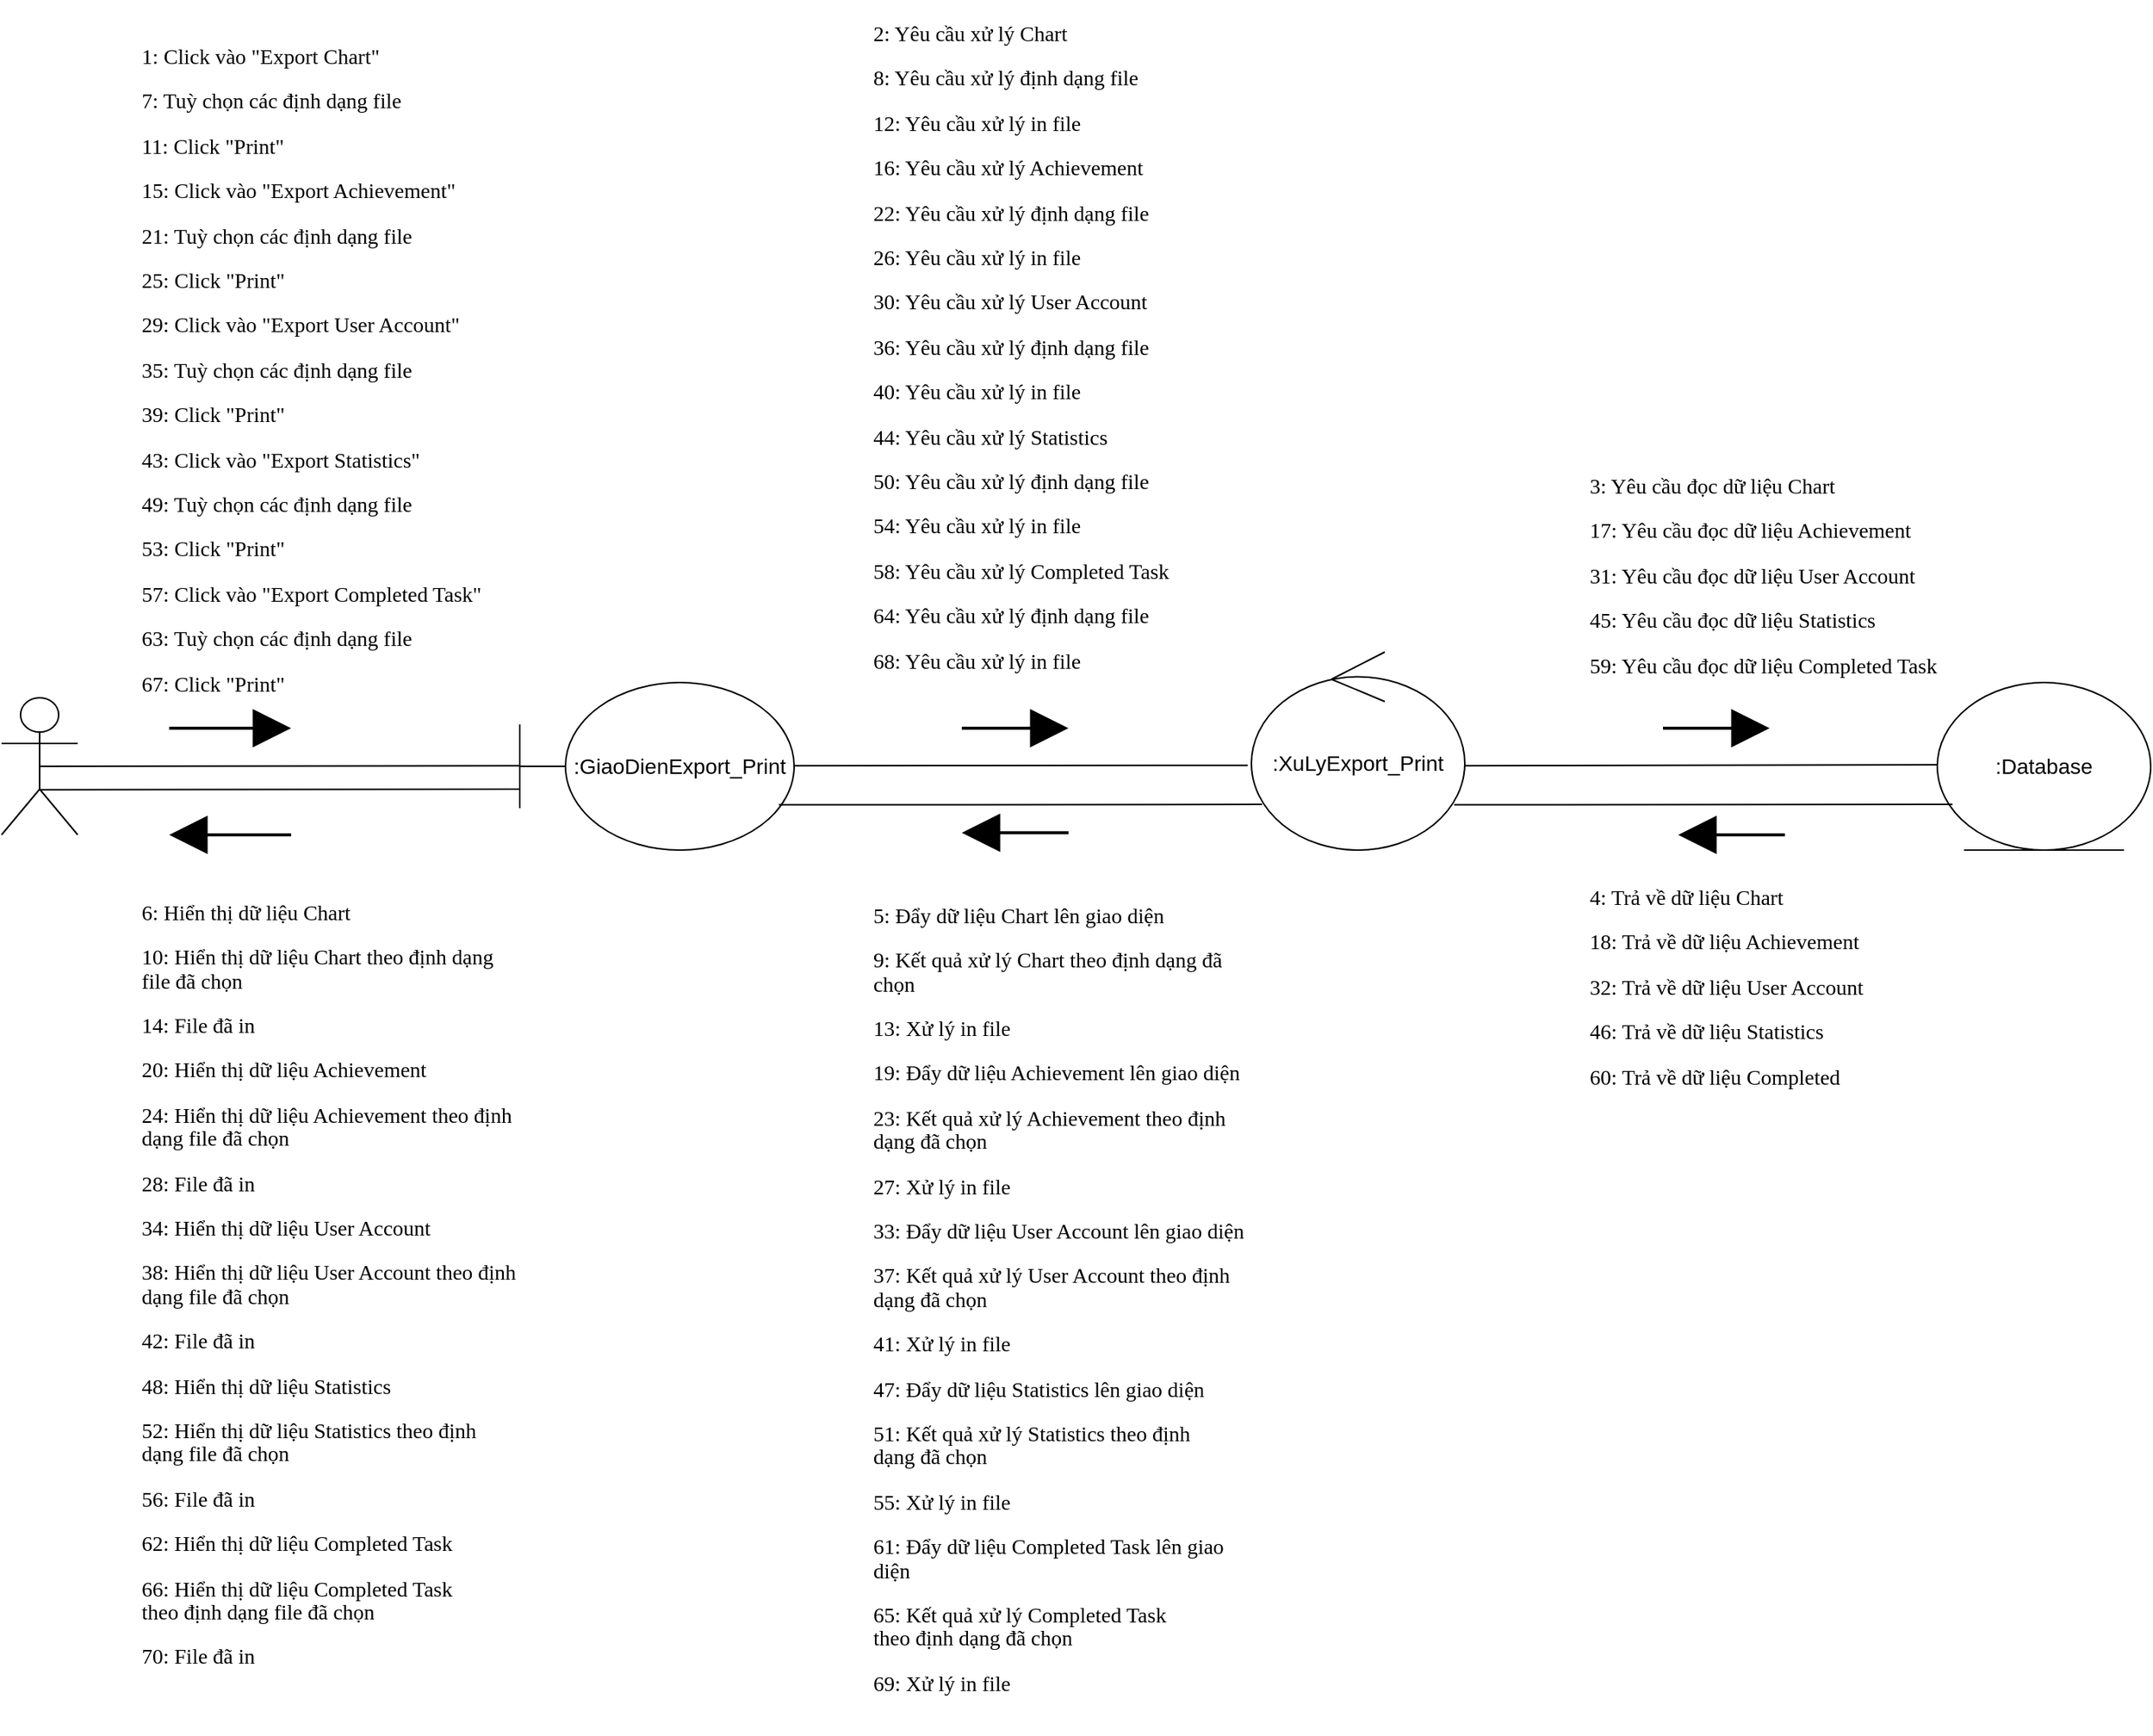 <mxfile version="13.9.7" type="device"><diagram id="b82yhg4JgxP-x9aRnSmY" name="Page-1"><mxGraphModel dx="1488" dy="1677" grid="1" gridSize="10" guides="1" tooltips="1" connect="1" arrows="1" fold="1" page="1" pageScale="1" pageWidth="827" pageHeight="1169" math="0" shadow="0"><root><mxCell id="0"/><mxCell id="1" parent="0"/><mxCell id="NfLbS12hI2QOXkjNcfR5-2" value=":Database" style="ellipse;shape=umlEntity;whiteSpace=wrap;html=1;fontSize=14;" parent="1" vertex="1"><mxGeometry x="1180" y="130" width="140" height="110" as="geometry"/></mxCell><mxCell id="NfLbS12hI2QOXkjNcfR5-3" value=":XuLyExport_Print" style="ellipse;shape=umlControl;whiteSpace=wrap;html=1;fontSize=14;" parent="1" vertex="1"><mxGeometry x="730" y="110" width="140" height="130" as="geometry"/></mxCell><mxCell id="NfLbS12hI2QOXkjNcfR5-1" value=":GiaoDienExport_Print" style="shape=umlBoundary;whiteSpace=wrap;html=1;fontSize=14;" parent="1" vertex="1"><mxGeometry x="250" y="130" width="180" height="110" as="geometry"/></mxCell><mxCell id="s1aiCI8nPCor3gkZfsjO-1" value="" style="shape=umlActor;verticalLabelPosition=bottom;verticalAlign=top;html=1;outlineConnect=0;fontSize=14;" vertex="1" parent="1"><mxGeometry x="-90" y="140" width="50" height="90" as="geometry"/></mxCell><mxCell id="s1aiCI8nPCor3gkZfsjO-21" value="" style="endArrow=none;html=1;fontSize=14;exitX=0.5;exitY=0.5;exitDx=0;exitDy=0;exitPerimeter=0;" edge="1" parent="1" source="s1aiCI8nPCor3gkZfsjO-1"><mxGeometry width="50" height="50" relative="1" as="geometry"><mxPoint x="170" y="184.33" as="sourcePoint"/><mxPoint x="250" y="184.66" as="targetPoint"/></mxGeometry></mxCell><mxCell id="s1aiCI8nPCor3gkZfsjO-23" value="" style="endArrow=none;html=1;fontSize=14;exitX=0.5;exitY=0.5;exitDx=0;exitDy=0;exitPerimeter=0;entryX=-0.017;entryY=0.572;entryDx=0;entryDy=0;entryPerimeter=0;" edge="1" parent="1" target="NfLbS12hI2QOXkjNcfR5-3"><mxGeometry width="50" height="50" relative="1" as="geometry"><mxPoint x="430" y="184.67" as="sourcePoint"/><mxPoint x="615" y="184.33" as="targetPoint"/></mxGeometry></mxCell><mxCell id="s1aiCI8nPCor3gkZfsjO-27" value="" style="html=1;verticalAlign=bottom;endArrow=block;strokeWidth=2;fontSize=14;endFill=1;targetPerimeterSpacing=0;endSize=20;startSize=6;" edge="1" parent="1"><mxGeometry y="30" width="80" relative="1" as="geometry"><mxPoint x="20" y="160" as="sourcePoint"/><mxPoint x="100" y="160" as="targetPoint"/><mxPoint x="-1" as="offset"/></mxGeometry></mxCell><mxCell id="s1aiCI8nPCor3gkZfsjO-28" value="" style="html=1;verticalAlign=bottom;endArrow=block;strokeWidth=2;fontSize=14;endFill=1;targetPerimeterSpacing=0;endSize=20;startSize=6;" edge="1" parent="1"><mxGeometry y="30" width="80" relative="1" as="geometry"><mxPoint x="540" y="160" as="sourcePoint"/><mxPoint x="610" y="160" as="targetPoint"/><mxPoint x="-1" as="offset"/></mxGeometry></mxCell><mxCell id="s1aiCI8nPCor3gkZfsjO-29" value="" style="endArrow=none;html=1;fontSize=14;exitX=0.5;exitY=0.5;exitDx=0;exitDy=0;exitPerimeter=0;" edge="1" parent="1"><mxGeometry width="50" height="50" relative="1" as="geometry"><mxPoint x="870" y="184.64" as="sourcePoint"/><mxPoint x="1180" y="184" as="targetPoint"/></mxGeometry></mxCell><mxCell id="s1aiCI8nPCor3gkZfsjO-30" value="" style="html=1;verticalAlign=bottom;endArrow=block;strokeWidth=2;fontSize=14;endFill=1;targetPerimeterSpacing=0;endSize=20;startSize=6;" edge="1" parent="1"><mxGeometry y="30" width="80" relative="1" as="geometry"><mxPoint x="1000" y="160" as="sourcePoint"/><mxPoint x="1070" y="160" as="targetPoint"/><mxPoint x="-1" as="offset"/></mxGeometry></mxCell><mxCell id="s1aiCI8nPCor3gkZfsjO-34" value="&lt;p style=&quot;line-height: 110%&quot;&gt;1: Click vào &quot;Export Chart&quot;&lt;br&gt;&lt;/p&gt;&lt;p style=&quot;line-height: 110%&quot;&gt;7: Tuỳ chọn các&amp;nbsp;định dạng file&lt;/p&gt;&lt;p style=&quot;line-height: 110%&quot;&gt;11: Click &quot;Print&quot;&lt;/p&gt;&lt;p style=&quot;line-height: 110%&quot;&gt;15: Click vào &quot;Export Achievement&quot;&lt;/p&gt;&lt;p style=&quot;line-height: 110%&quot;&gt;21: Tuỳ chọn các&amp;nbsp;định dạng file&lt;/p&gt;&lt;p style=&quot;line-height: 110%&quot;&gt;25: Click &quot;Print&quot;&lt;/p&gt;&lt;p style=&quot;line-height: 15.4px&quot;&gt;29: Click vào &quot;Export User Account&quot;&lt;/p&gt;&lt;p style=&quot;line-height: 15.4px&quot;&gt;35: Tuỳ chọn các&amp;nbsp;định dạng file&lt;/p&gt;&lt;p style=&quot;line-height: 110%&quot;&gt;39: Click &quot;Print&quot;&lt;br&gt;&lt;/p&gt;&lt;p style=&quot;line-height: 15.4px&quot;&gt;43: Click vào &quot;Export Statistics&quot;&lt;/p&gt;&lt;p style=&quot;line-height: 15.4px&quot;&gt;49: Tuỳ chọn các&amp;nbsp;định dạng file&lt;/p&gt;&lt;p style=&quot;line-height: 110%&quot;&gt;53: Click &quot;Print&quot;&lt;br&gt;&lt;/p&gt;&lt;p style=&quot;line-height: 15.4px&quot;&gt;57: Click vào &quot;Export Completed Task&quot;&lt;/p&gt;&lt;p style=&quot;line-height: 15.4px&quot;&gt;63: Tuỳ chọn các&amp;nbsp;định dạng file&lt;/p&gt;&lt;p style=&quot;line-height: 110%&quot;&gt;67: Click &quot;Print&quot;&lt;br&gt;&lt;/p&gt;" style="text;html=1;strokeColor=none;fillColor=none;align=left;verticalAlign=middle;whiteSpace=wrap;rounded=0;fontFamily=Verdana;fontSize=14;" vertex="1" parent="1"><mxGeometry y="-290" width="280" height="430" as="geometry"/></mxCell><mxCell id="s1aiCI8nPCor3gkZfsjO-35" value="&lt;p style=&quot;line-height: 110%&quot;&gt;2: Yêu cầu xử lý Chart&lt;/p&gt;&lt;p style=&quot;line-height: 15.4px&quot;&gt;8: Yêu cầu xử lý&amp;nbsp;định dạng file&lt;/p&gt;&lt;p style=&quot;line-height: 15.4px&quot;&gt;12: Yêu cầu xử lý in file&lt;/p&gt;&lt;p style=&quot;line-height: 15.4px&quot;&gt;16: Yêu cầu xử lý Achievement&lt;br&gt;&lt;/p&gt;&lt;p style=&quot;line-height: 15.4px&quot;&gt;22: Yêu cầu xử lý&amp;nbsp;định dạng file&lt;br&gt;&lt;/p&gt;&lt;p style=&quot;line-height: 15.4px&quot;&gt;26: Yêu cầu xử lý in file&lt;br&gt;&lt;/p&gt;&lt;p style=&quot;line-height: 15.4px&quot;&gt;30: Yêu cầu xử lý User Account&lt;br&gt;&lt;/p&gt;&lt;p style=&quot;line-height: 15.4px&quot;&gt;36: Yêu cầu xử lý&amp;nbsp;định dạng file&lt;br&gt;&lt;/p&gt;&lt;p style=&quot;line-height: 15.4px&quot;&gt;40: Yêu cầu xử lý in file&lt;br&gt;&lt;/p&gt;&lt;p style=&quot;line-height: 15.4px&quot;&gt;44: Yêu cầu xử lý Statistics&lt;br&gt;&lt;/p&gt;&lt;p style=&quot;line-height: 15.4px&quot;&gt;50: Yêu cầu xử lý&amp;nbsp;định dạng file&lt;br&gt;&lt;/p&gt;&lt;p style=&quot;line-height: 15.4px&quot;&gt;54: Yêu cầu xử lý in file&lt;br&gt;&lt;/p&gt;&lt;p style=&quot;line-height: 15.4px&quot;&gt;58: Yêu cầu xử lý Completed Task&lt;br&gt;&lt;/p&gt;&lt;p style=&quot;line-height: 15.4px&quot;&gt;64: Yêu cầu xử lý&amp;nbsp;định dạng file&lt;br&gt;&lt;/p&gt;&lt;p style=&quot;line-height: 15.4px&quot;&gt;68: Yêu cầu xử lý in file&lt;br&gt;&lt;/p&gt;" style="text;html=1;strokeColor=none;fillColor=none;align=left;verticalAlign=middle;whiteSpace=wrap;rounded=0;fontFamily=Verdana;fontSize=14;" vertex="1" parent="1"><mxGeometry x="480" y="-310" width="250" height="440" as="geometry"/></mxCell><mxCell id="s1aiCI8nPCor3gkZfsjO-36" value="&lt;p style=&quot;line-height: 110%&quot;&gt;3: Yêu cầu&amp;nbsp;đọc dữ liệu Chart&lt;/p&gt;&lt;p style=&quot;line-height: 110%&quot;&gt;17: Yêu cầu&amp;nbsp;đọc dữ liệu Achievement&lt;/p&gt;&lt;p style=&quot;line-height: 110%&quot;&gt;31: Yêu cầu&amp;nbsp;đọc dữ liệu User Account&lt;/p&gt;&lt;p style=&quot;line-height: 110%&quot;&gt;45: Yêu cầu&amp;nbsp;đọc dữ liệu Statistics&lt;/p&gt;&lt;p style=&quot;line-height: 110%&quot;&gt;59: Yêu cầu&amp;nbsp;đọc dữ liệu Completed Task&lt;/p&gt;" style="text;html=1;strokeColor=none;fillColor=none;align=left;verticalAlign=middle;whiteSpace=wrap;rounded=0;fontFamily=Verdana;fontSize=14;" vertex="1" parent="1"><mxGeometry x="950" y="-10" width="290" height="140" as="geometry"/></mxCell><mxCell id="s1aiCI8nPCor3gkZfsjO-37" value="&lt;p style=&quot;line-height: 110%&quot;&gt;4: Trả về dữ liệu Chart&lt;/p&gt;&lt;p style=&quot;line-height: 110%&quot;&gt;18: Trả về dữ liệu Achievement&lt;br&gt;&lt;/p&gt;&lt;p style=&quot;line-height: 110%&quot;&gt;32: Trả về dữ liệu User Account&lt;br&gt;&lt;/p&gt;&lt;p style=&quot;line-height: 110%&quot;&gt;46: Trả về dữ liệu Statistics&lt;/p&gt;&lt;p style=&quot;line-height: 110%&quot;&gt;60: Trả về dữ liệu Completed&lt;br&gt;&lt;/p&gt;" style="text;html=1;strokeColor=none;fillColor=none;align=left;verticalAlign=middle;whiteSpace=wrap;rounded=0;fontFamily=Verdana;fontSize=14;" vertex="1" parent="1"><mxGeometry x="950" y="260" width="230" height="140" as="geometry"/></mxCell><mxCell id="s1aiCI8nPCor3gkZfsjO-38" value="" style="html=1;verticalAlign=bottom;endArrow=block;strokeWidth=2;fontSize=14;endFill=1;targetPerimeterSpacing=0;endSize=20;startSize=6;" edge="1" parent="1"><mxGeometry y="30" width="80" relative="1" as="geometry"><mxPoint x="1080" y="230" as="sourcePoint"/><mxPoint x="1010" y="230" as="targetPoint"/><mxPoint x="-1" as="offset"/></mxGeometry></mxCell><mxCell id="s1aiCI8nPCor3gkZfsjO-39" value="&lt;p style=&quot;line-height: 110%&quot;&gt;5:&amp;nbsp;Đẩy dữ liệu Chart lên giao diện&lt;/p&gt;&lt;p style=&quot;line-height: 110%&quot;&gt;9: Kết quả xử lý Chart theo&amp;nbsp;định dạng&amp;nbsp;đã chọn&lt;/p&gt;&lt;p style=&quot;line-height: 110%&quot;&gt;13: Xử lý in file&lt;/p&gt;&lt;p style=&quot;line-height: 15.4px&quot;&gt;19:&amp;nbsp;Đẩy dữ liệu Achievement lên giao diện&lt;/p&gt;&lt;p style=&quot;line-height: 15.4px&quot;&gt;23: Kết quả xử lý Achievement theo&amp;nbsp;định dạng&amp;nbsp;đã chọn&lt;/p&gt;&lt;p style=&quot;line-height: 15.4px&quot;&gt;27: Xử lý in file&lt;/p&gt;&lt;p style=&quot;line-height: 15.4px&quot;&gt;33:&amp;nbsp;Đẩy dữ liệu User Account lên giao diện&lt;/p&gt;&lt;p style=&quot;line-height: 15.4px&quot;&gt;37: Kết quả xử lý User Account theo&amp;nbsp;định dạng&amp;nbsp;đã chọn&lt;/p&gt;&lt;p style=&quot;line-height: 15.4px&quot;&gt;41: Xử lý in file&lt;/p&gt;&lt;p style=&quot;line-height: 15.4px&quot;&gt;47:&amp;nbsp;Đẩy dữ liệu Statistics lên giao diện&lt;/p&gt;&lt;p style=&quot;line-height: 15.4px&quot;&gt;51: Kết quả xử lý Statistics theo&amp;nbsp;định dạng&amp;nbsp;đã chọn&lt;/p&gt;&lt;p style=&quot;line-height: 15.4px&quot;&gt;55: Xử lý in file&lt;/p&gt;&lt;p style=&quot;line-height: 15.4px&quot;&gt;61:&amp;nbsp;Đẩy dữ liệu Completed Task lên giao diện&lt;/p&gt;&lt;p style=&quot;line-height: 15.4px&quot;&gt;65: Kết quả xử lý Completed Task theo&amp;nbsp;định dạng&amp;nbsp;đã chọn&lt;/p&gt;&lt;p style=&quot;line-height: 15.4px&quot;&gt;69: Xử lý in file&lt;/p&gt;" style="text;html=1;strokeColor=none;fillColor=none;align=left;verticalAlign=middle;whiteSpace=wrap;rounded=0;fontFamily=Verdana;fontSize=14;" vertex="1" parent="1"><mxGeometry x="480" y="250" width="250" height="570" as="geometry"/></mxCell><mxCell id="s1aiCI8nPCor3gkZfsjO-40" value="" style="html=1;verticalAlign=bottom;endArrow=block;strokeWidth=2;fontSize=14;endFill=1;targetPerimeterSpacing=0;endSize=20;startSize=6;" edge="1" parent="1"><mxGeometry y="30" width="80" relative="1" as="geometry"><mxPoint x="610" y="228.67" as="sourcePoint"/><mxPoint x="540" y="228.67" as="targetPoint"/><mxPoint x="-1" as="offset"/></mxGeometry></mxCell><mxCell id="s1aiCI8nPCor3gkZfsjO-41" value="&lt;p style=&quot;line-height: 110%&quot;&gt;6: Hiển thị dữ liệu Chart&lt;/p&gt;&lt;p style=&quot;line-height: 110%&quot;&gt;10: Hiển thị dữ liệu Chart theo&amp;nbsp;định dạng file&amp;nbsp;đã chọn&lt;/p&gt;&lt;p style=&quot;line-height: 110%&quot;&gt;14: File&amp;nbsp;đã in&lt;/p&gt;&lt;p style=&quot;line-height: 110%&quot;&gt;20: Hiển thị dữ liệu Achievement&lt;/p&gt;&lt;p style=&quot;line-height: 110%&quot;&gt;24: Hiển thị dữ liệu Achievement theo&amp;nbsp;định dạng file&amp;nbsp;đã chọn&lt;/p&gt;&lt;p style=&quot;line-height: 110%&quot;&gt;28: File&amp;nbsp;đã in&lt;/p&gt;&lt;p style=&quot;line-height: 15.4px&quot;&gt;34: Hiển thị dữ liệu User Account&lt;/p&gt;&lt;p style=&quot;line-height: 15.4px&quot;&gt;38: Hiển thị dữ liệu User Account theo&amp;nbsp;định dạng file&amp;nbsp;đã chọn&lt;/p&gt;&lt;p style=&quot;line-height: 15.4px&quot;&gt;42: File&amp;nbsp;đã in&lt;/p&gt;&lt;p style=&quot;line-height: 15.4px&quot;&gt;48: Hiển thị dữ liệu Statistics&lt;/p&gt;&lt;p style=&quot;line-height: 15.4px&quot;&gt;52: Hiển thị dữ liệu Statistics theo&amp;nbsp;định dạng file&amp;nbsp;đã chọn&lt;/p&gt;&lt;p style=&quot;line-height: 15.4px&quot;&gt;56: File&amp;nbsp;đã in&lt;/p&gt;&lt;p style=&quot;line-height: 15.4px&quot;&gt;62: Hiển thị dữ liệu Completed Task&lt;/p&gt;&lt;p style=&quot;line-height: 15.4px&quot;&gt;66: Hiển thị dữ liệu Completed Task theo&amp;nbsp;định dạng file&amp;nbsp;đã chọn&lt;/p&gt;&lt;p style=&quot;line-height: 15.4px&quot;&gt;70: File&amp;nbsp;đã in&lt;/p&gt;&lt;p style=&quot;line-height: 110%&quot;&gt;&lt;br&gt;&lt;/p&gt;" style="text;html=1;strokeColor=none;fillColor=none;align=left;verticalAlign=middle;whiteSpace=wrap;rounded=0;fontFamily=Verdana;fontSize=14;" vertex="1" parent="1"><mxGeometry y="270" width="250" height="540" as="geometry"/></mxCell><mxCell id="s1aiCI8nPCor3gkZfsjO-42" value="" style="html=1;verticalAlign=bottom;endArrow=block;strokeWidth=2;fontSize=14;endFill=1;targetPerimeterSpacing=0;endSize=20;startSize=6;" edge="1" parent="1"><mxGeometry y="30" width="80" relative="1" as="geometry"><mxPoint x="100" y="230" as="sourcePoint"/><mxPoint x="20" y="230" as="targetPoint"/><mxPoint x="-1" as="offset"/></mxGeometry></mxCell><mxCell id="s1aiCI8nPCor3gkZfsjO-43" value="" style="endArrow=none;html=1;fontSize=14;exitX=0.5;exitY=0.5;exitDx=0;exitDy=0;exitPerimeter=0;" edge="1" parent="1"><mxGeometry width="50" height="50" relative="1" as="geometry"><mxPoint x="-65" y="200.34" as="sourcePoint"/><mxPoint x="250" y="200.0" as="targetPoint"/></mxGeometry></mxCell><mxCell id="s1aiCI8nPCor3gkZfsjO-44" value="" style="endArrow=none;html=1;fontSize=14;exitX=0.5;exitY=0.5;exitDx=0;exitDy=0;exitPerimeter=0;" edge="1" parent="1"><mxGeometry width="50" height="50" relative="1" as="geometry"><mxPoint x="420" y="210.31" as="sourcePoint"/><mxPoint x="737" y="210" as="targetPoint"/></mxGeometry></mxCell><mxCell id="s1aiCI8nPCor3gkZfsjO-45" value="" style="endArrow=none;html=1;fontSize=14;exitX=0.5;exitY=0.5;exitDx=0;exitDy=0;exitPerimeter=0;" edge="1" parent="1"><mxGeometry width="50" height="50" relative="1" as="geometry"><mxPoint x="863" y="210.31" as="sourcePoint"/><mxPoint x="1190" y="210" as="targetPoint"/></mxGeometry></mxCell></root></mxGraphModel></diagram></mxfile>